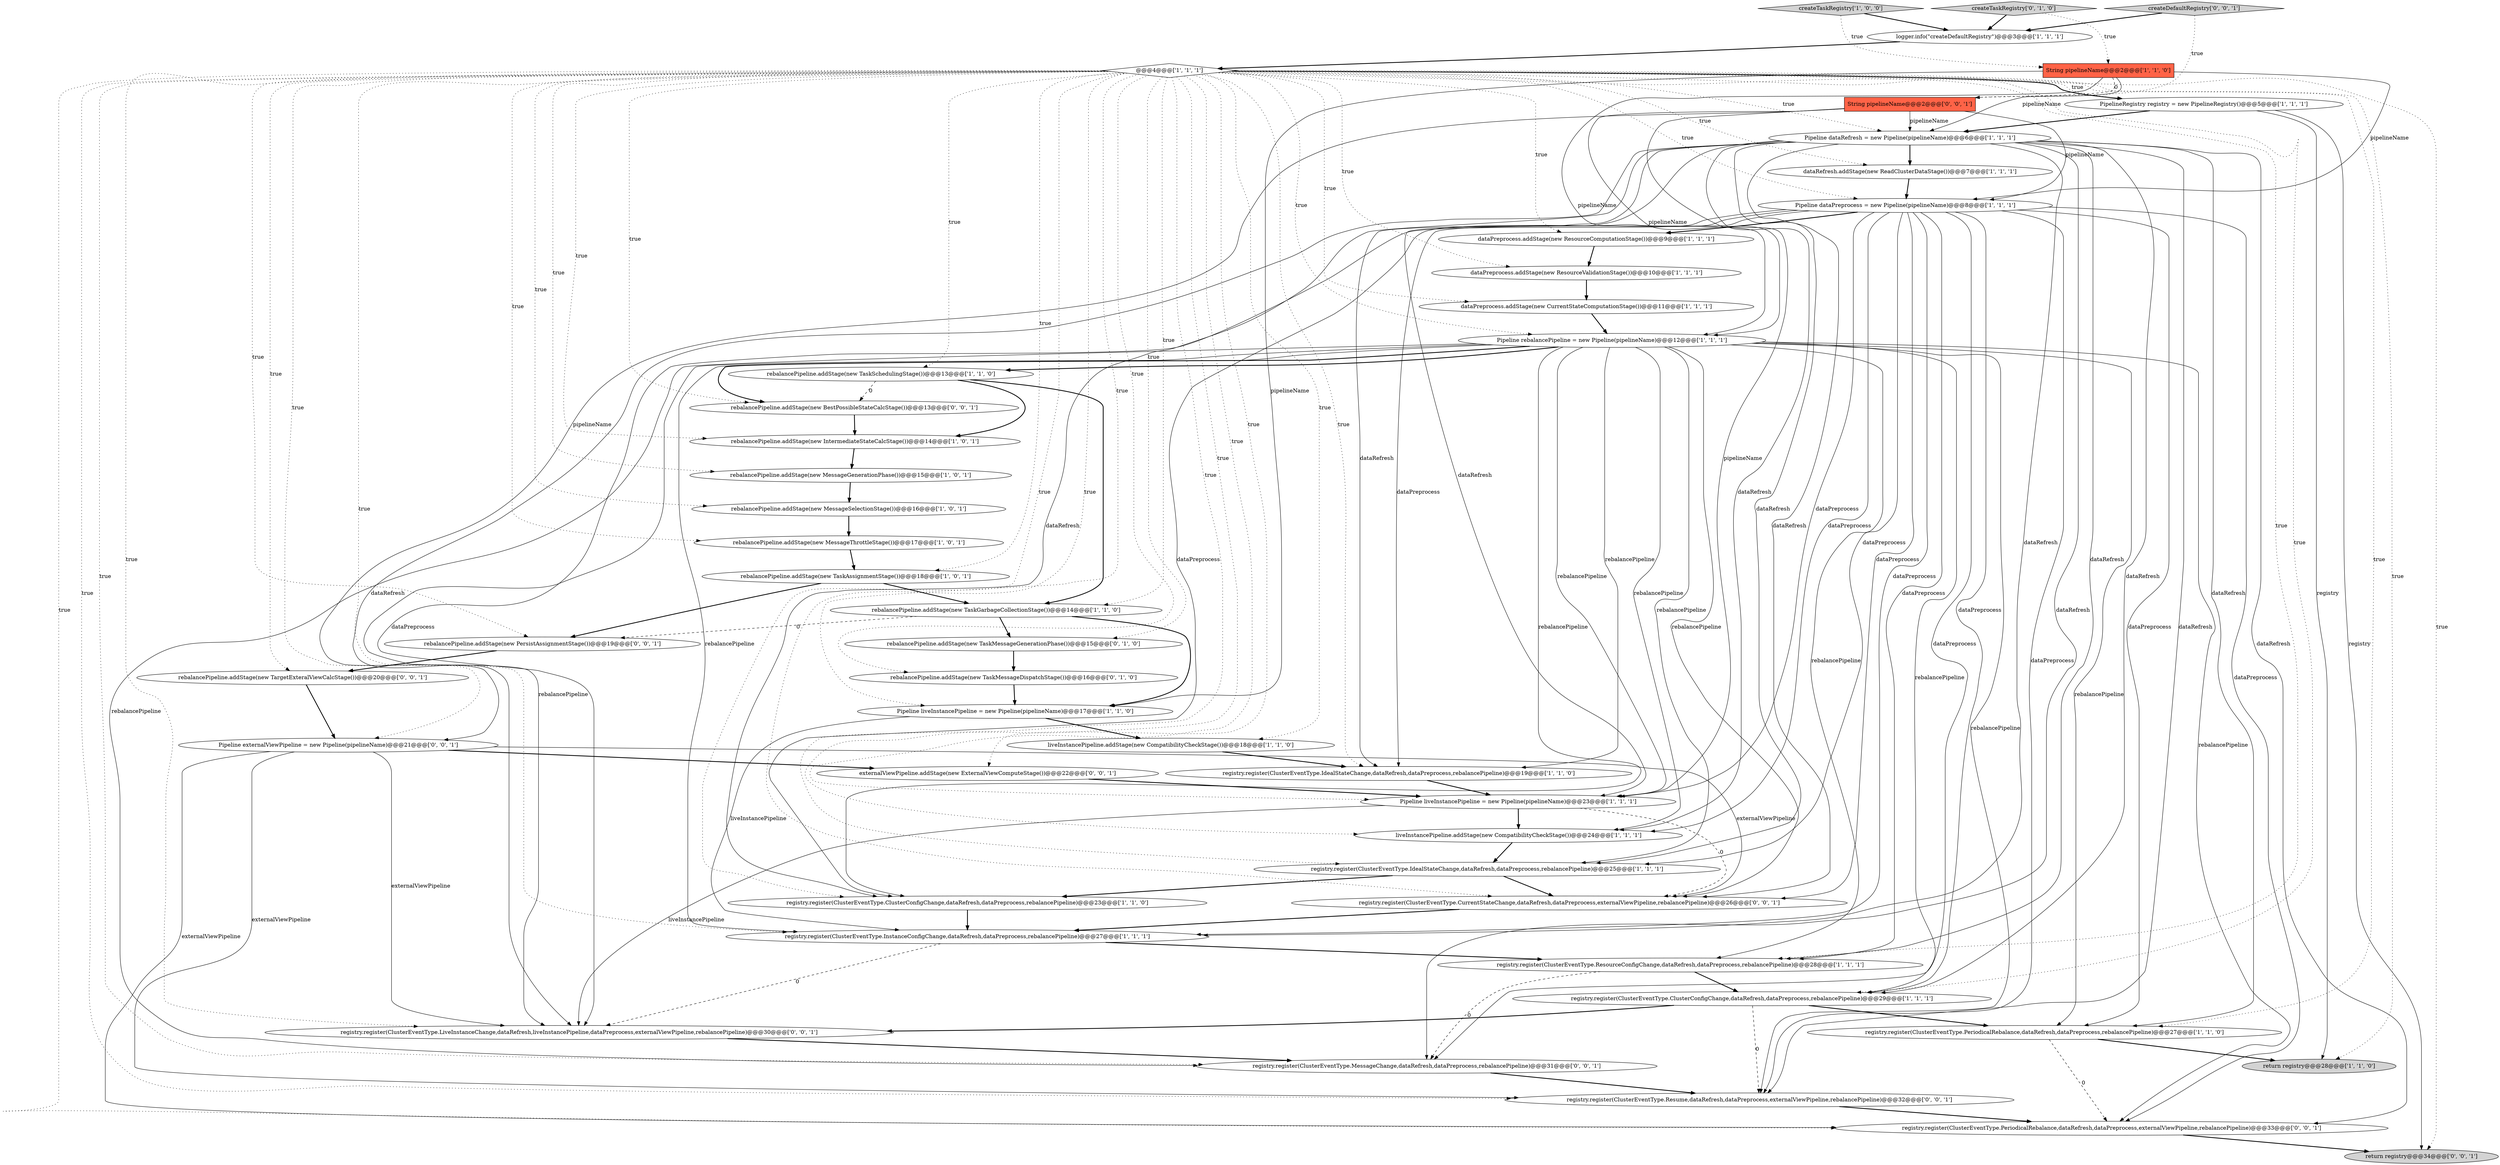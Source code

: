 digraph {
3 [style = filled, label = "rebalancePipeline.addStage(new TaskSchedulingStage())@@@13@@@['1', '1', '0']", fillcolor = white, shape = ellipse image = "AAA0AAABBB1BBB"];
7 [style = filled, label = "PipelineRegistry registry = new PipelineRegistry()@@@5@@@['1', '1', '1']", fillcolor = white, shape = ellipse image = "AAA0AAABBB1BBB"];
16 [style = filled, label = "return registry@@@28@@@['1', '1', '0']", fillcolor = lightgray, shape = ellipse image = "AAA0AAABBB1BBB"];
8 [style = filled, label = "rebalancePipeline.addStage(new MessageThrottleStage())@@@17@@@['1', '0', '1']", fillcolor = white, shape = ellipse image = "AAA0AAABBB1BBB"];
12 [style = filled, label = "Pipeline rebalancePipeline = new Pipeline(pipelineName)@@@12@@@['1', '1', '1']", fillcolor = white, shape = ellipse image = "AAA0AAABBB1BBB"];
20 [style = filled, label = "dataRefresh.addStage(new ReadClusterDataStage())@@@7@@@['1', '1', '1']", fillcolor = white, shape = ellipse image = "AAA0AAABBB1BBB"];
25 [style = filled, label = "createTaskRegistry['1', '0', '0']", fillcolor = lightgray, shape = diamond image = "AAA0AAABBB1BBB"];
23 [style = filled, label = "rebalancePipeline.addStage(new MessageGenerationPhase())@@@15@@@['1', '0', '1']", fillcolor = white, shape = ellipse image = "AAA0AAABBB1BBB"];
9 [style = filled, label = "liveInstancePipeline.addStage(new CompatibilityCheckStage())@@@24@@@['1', '1', '1']", fillcolor = white, shape = ellipse image = "AAA0AAABBB1BBB"];
6 [style = filled, label = "registry.register(ClusterEventType.ClusterConfigChange,dataRefresh,dataPreprocess,rebalancePipeline)@@@29@@@['1', '1', '1']", fillcolor = white, shape = ellipse image = "AAA0AAABBB1BBB"];
15 [style = filled, label = "rebalancePipeline.addStage(new IntermediateStateCalcStage())@@@14@@@['1', '0', '1']", fillcolor = white, shape = ellipse image = "AAA0AAABBB1BBB"];
43 [style = filled, label = "registry.register(ClusterEventType.LiveInstanceChange,dataRefresh,liveInstancePipeline,dataPreprocess,externalViewPipeline,rebalancePipeline)@@@30@@@['0', '0', '1']", fillcolor = white, shape = ellipse image = "AAA0AAABBB3BBB"];
18 [style = filled, label = "registry.register(ClusterEventType.InstanceConfigChange,dataRefresh,dataPreprocess,rebalancePipeline)@@@27@@@['1', '1', '1']", fillcolor = white, shape = ellipse image = "AAA0AAABBB1BBB"];
0 [style = filled, label = "dataPreprocess.addStage(new ResourceComputationStage())@@@9@@@['1', '1', '1']", fillcolor = white, shape = ellipse image = "AAA0AAABBB1BBB"];
5 [style = filled, label = "Pipeline liveInstancePipeline = new Pipeline(pipelineName)@@@17@@@['1', '1', '0']", fillcolor = white, shape = ellipse image = "AAA0AAABBB1BBB"];
10 [style = filled, label = "rebalancePipeline.addStage(new TaskAssignmentStage())@@@18@@@['1', '0', '1']", fillcolor = white, shape = ellipse image = "AAA0AAABBB1BBB"];
24 [style = filled, label = "Pipeline dataPreprocess = new Pipeline(pipelineName)@@@8@@@['1', '1', '1']", fillcolor = white, shape = ellipse image = "AAA0AAABBB1BBB"];
33 [style = filled, label = "createTaskRegistry['0', '1', '0']", fillcolor = lightgray, shape = diamond image = "AAA0AAABBB2BBB"];
34 [style = filled, label = "rebalancePipeline.addStage(new BestPossibleStateCalcStage())@@@13@@@['0', '0', '1']", fillcolor = white, shape = ellipse image = "AAA0AAABBB3BBB"];
40 [style = filled, label = "Pipeline externalViewPipeline = new Pipeline(pipelineName)@@@21@@@['0', '0', '1']", fillcolor = white, shape = ellipse image = "AAA0AAABBB3BBB"];
13 [style = filled, label = "Pipeline liveInstancePipeline = new Pipeline(pipelineName)@@@23@@@['1', '1', '1']", fillcolor = white, shape = ellipse image = "AAA0AAABBB1BBB"];
21 [style = filled, label = "dataPreprocess.addStage(new CurrentStateComputationStage())@@@11@@@['1', '1', '1']", fillcolor = white, shape = ellipse image = "AAA0AAABBB1BBB"];
45 [style = filled, label = "registry.register(ClusterEventType.PeriodicalRebalance,dataRefresh,dataPreprocess,externalViewPipeline,rebalancePipeline)@@@33@@@['0', '0', '1']", fillcolor = white, shape = ellipse image = "AAA0AAABBB3BBB"];
39 [style = filled, label = "rebalancePipeline.addStage(new PersistAssignmentStage())@@@19@@@['0', '0', '1']", fillcolor = white, shape = ellipse image = "AAA0AAABBB3BBB"];
36 [style = filled, label = "registry.register(ClusterEventType.MessageChange,dataRefresh,dataPreprocess,rebalancePipeline)@@@31@@@['0', '0', '1']", fillcolor = white, shape = ellipse image = "AAA0AAABBB3BBB"];
44 [style = filled, label = "registry.register(ClusterEventType.CurrentStateChange,dataRefresh,dataPreprocess,externalViewPipeline,rebalancePipeline)@@@26@@@['0', '0', '1']", fillcolor = white, shape = ellipse image = "AAA0AAABBB3BBB"];
14 [style = filled, label = "dataPreprocess.addStage(new ResourceValidationStage())@@@10@@@['1', '1', '1']", fillcolor = white, shape = ellipse image = "AAA0AAABBB1BBB"];
1 [style = filled, label = "rebalancePipeline.addStage(new TaskGarbageCollectionStage())@@@14@@@['1', '1', '0']", fillcolor = white, shape = ellipse image = "AAA0AAABBB1BBB"];
42 [style = filled, label = "registry.register(ClusterEventType.Resume,dataRefresh,dataPreprocess,externalViewPipeline,rebalancePipeline)@@@32@@@['0', '0', '1']", fillcolor = white, shape = ellipse image = "AAA0AAABBB3BBB"];
2 [style = filled, label = "registry.register(ClusterEventType.ClusterConfigChange,dataRefresh,dataPreprocess,rebalancePipeline)@@@23@@@['1', '1', '0']", fillcolor = white, shape = ellipse image = "AAA0AAABBB1BBB"];
4 [style = filled, label = "Pipeline dataRefresh = new Pipeline(pipelineName)@@@6@@@['1', '1', '1']", fillcolor = white, shape = ellipse image = "AAA0AAABBB1BBB"];
19 [style = filled, label = "registry.register(ClusterEventType.PeriodicalRebalance,dataRefresh,dataPreprocess,rebalancePipeline)@@@27@@@['1', '1', '0']", fillcolor = white, shape = ellipse image = "AAA0AAABBB1BBB"];
46 [style = filled, label = "externalViewPipeline.addStage(new ExternalViewComputeStage())@@@22@@@['0', '0', '1']", fillcolor = white, shape = ellipse image = "AAA0AAABBB3BBB"];
17 [style = filled, label = "rebalancePipeline.addStage(new MessageSelectionStage())@@@16@@@['1', '0', '1']", fillcolor = white, shape = ellipse image = "AAA0AAABBB1BBB"];
26 [style = filled, label = "@@@4@@@['1', '1', '1']", fillcolor = white, shape = diamond image = "AAA0AAABBB1BBB"];
37 [style = filled, label = "createDefaultRegistry['0', '0', '1']", fillcolor = lightgray, shape = diamond image = "AAA0AAABBB3BBB"];
41 [style = filled, label = "rebalancePipeline.addStage(new TargetExteralViewCalcStage())@@@20@@@['0', '0', '1']", fillcolor = white, shape = ellipse image = "AAA0AAABBB3BBB"];
27 [style = filled, label = "logger.info(\"createDefaultRegistry\")@@@3@@@['1', '1', '1']", fillcolor = white, shape = ellipse image = "AAA0AAABBB1BBB"];
30 [style = filled, label = "liveInstancePipeline.addStage(new CompatibilityCheckStage())@@@18@@@['1', '1', '0']", fillcolor = white, shape = ellipse image = "AAA0AAABBB1BBB"];
35 [style = filled, label = "return registry@@@34@@@['0', '0', '1']", fillcolor = lightgray, shape = ellipse image = "AAA0AAABBB3BBB"];
38 [style = filled, label = "String pipelineName@@@2@@@['0', '0', '1']", fillcolor = tomato, shape = box image = "AAA0AAABBB3BBB"];
31 [style = filled, label = "rebalancePipeline.addStage(new TaskMessageDispatchStage())@@@16@@@['0', '1', '0']", fillcolor = white, shape = ellipse image = "AAA1AAABBB2BBB"];
29 [style = filled, label = "registry.register(ClusterEventType.ResourceConfigChange,dataRefresh,dataPreprocess,rebalancePipeline)@@@28@@@['1', '1', '1']", fillcolor = white, shape = ellipse image = "AAA0AAABBB1BBB"];
32 [style = filled, label = "rebalancePipeline.addStage(new TaskMessageGenerationPhase())@@@15@@@['0', '1', '0']", fillcolor = white, shape = ellipse image = "AAA1AAABBB2BBB"];
28 [style = filled, label = "registry.register(ClusterEventType.IdealStateChange,dataRefresh,dataPreprocess,rebalancePipeline)@@@19@@@['1', '1', '0']", fillcolor = white, shape = ellipse image = "AAA0AAABBB1BBB"];
22 [style = filled, label = "String pipelineName@@@2@@@['1', '1', '0']", fillcolor = tomato, shape = box image = "AAA0AAABBB1BBB"];
11 [style = filled, label = "registry.register(ClusterEventType.IdealStateChange,dataRefresh,dataPreprocess,rebalancePipeline)@@@25@@@['1', '1', '1']", fillcolor = white, shape = ellipse image = "AAA0AAABBB1BBB"];
26->15 [style = dotted, label="true"];
28->13 [style = bold, label=""];
22->12 [style = solid, label="pipelineName"];
24->29 [style = solid, label="dataPreprocess"];
38->4 [style = solid, label="pipelineName"];
36->42 [style = bold, label=""];
38->24 [style = solid, label="pipelineName"];
22->4 [style = solid, label="pipelineName"];
4->45 [style = solid, label="dataRefresh"];
10->39 [style = bold, label=""];
6->43 [style = bold, label=""];
33->22 [style = dotted, label="true"];
40->42 [style = solid, label="externalViewPipeline"];
22->24 [style = solid, label="pipelineName"];
24->45 [style = solid, label="dataPreprocess"];
26->7 [style = dotted, label="true"];
19->45 [style = dashed, label="0"];
6->19 [style = bold, label=""];
25->22 [style = dotted, label="true"];
12->42 [style = solid, label="rebalancePipeline"];
12->18 [style = solid, label="rebalancePipeline"];
38->40 [style = solid, label="pipelineName"];
12->43 [style = solid, label="rebalancePipeline"];
3->1 [style = bold, label=""];
12->2 [style = solid, label="rebalancePipeline"];
39->41 [style = bold, label=""];
26->23 [style = dotted, label="true"];
12->6 [style = solid, label="rebalancePipeline"];
26->10 [style = dotted, label="true"];
26->16 [style = dotted, label="true"];
26->39 [style = dotted, label="true"];
11->44 [style = bold, label=""];
29->6 [style = bold, label=""];
26->14 [style = dotted, label="true"];
22->5 [style = solid, label="pipelineName"];
26->4 [style = dotted, label="true"];
17->8 [style = bold, label=""];
26->42 [style = dotted, label="true"];
4->2 [style = solid, label="dataRefresh"];
24->19 [style = solid, label="dataPreprocess"];
12->9 [style = solid, label="rebalancePipeline"];
26->19 [style = dotted, label="true"];
13->9 [style = bold, label=""];
26->6 [style = dotted, label="true"];
1->5 [style = bold, label=""];
33->27 [style = bold, label=""];
26->9 [style = dotted, label="true"];
41->40 [style = bold, label=""];
34->15 [style = bold, label=""];
24->11 [style = solid, label="dataPreprocess"];
44->18 [style = bold, label=""];
12->19 [style = solid, label="rebalancePipeline"];
12->45 [style = solid, label="rebalancePipeline"];
26->21 [style = dotted, label="true"];
24->42 [style = solid, label="dataPreprocess"];
26->34 [style = dotted, label="true"];
24->43 [style = solid, label="dataPreprocess"];
14->21 [style = bold, label=""];
15->23 [style = bold, label=""];
4->11 [style = solid, label="dataRefresh"];
26->0 [style = dotted, label="true"];
24->13 [style = solid, label="dataPreprocess"];
13->43 [style = solid, label="liveInstancePipeline"];
12->34 [style = bold, label=""];
24->0 [style = bold, label=""];
4->36 [style = solid, label="dataRefresh"];
26->45 [style = dotted, label="true"];
4->42 [style = solid, label="dataRefresh"];
4->44 [style = solid, label="dataRefresh"];
4->28 [style = solid, label="dataRefresh"];
26->40 [style = dotted, label="true"];
40->45 [style = solid, label="externalViewPipeline"];
12->36 [style = solid, label="rebalancePipeline"];
26->44 [style = dotted, label="true"];
26->5 [style = dotted, label="true"];
27->26 [style = bold, label=""];
31->5 [style = bold, label=""];
6->42 [style = dashed, label="0"];
1->39 [style = dashed, label="0"];
30->28 [style = bold, label=""];
4->29 [style = solid, label="dataRefresh"];
40->44 [style = solid, label="externalViewPipeline"];
24->18 [style = solid, label="dataPreprocess"];
4->18 [style = solid, label="dataRefresh"];
26->12 [style = dotted, label="true"];
0->14 [style = bold, label=""];
25->27 [style = bold, label=""];
26->11 [style = dotted, label="true"];
12->11 [style = solid, label="rebalancePipeline"];
8->10 [style = bold, label=""];
18->29 [style = bold, label=""];
26->17 [style = dotted, label="true"];
1->32 [style = bold, label=""];
5->18 [style = solid, label="liveInstancePipeline"];
24->2 [style = solid, label="dataPreprocess"];
26->46 [style = dotted, label="true"];
24->9 [style = solid, label="dataPreprocess"];
26->13 [style = dotted, label="true"];
26->43 [style = dotted, label="true"];
26->3 [style = dotted, label="true"];
26->30 [style = dotted, label="true"];
24->28 [style = solid, label="dataPreprocess"];
11->2 [style = bold, label=""];
38->13 [style = solid, label="pipelineName"];
19->16 [style = bold, label=""];
10->1 [style = bold, label=""];
40->46 [style = bold, label=""];
37->38 [style = dotted, label="true"];
26->24 [style = dotted, label="true"];
26->2 [style = dotted, label="true"];
12->3 [style = bold, label=""];
4->6 [style = solid, label="dataRefresh"];
13->44 [style = dashed, label="0"];
24->6 [style = solid, label="dataPreprocess"];
20->24 [style = bold, label=""];
43->36 [style = bold, label=""];
45->35 [style = bold, label=""];
26->32 [style = dotted, label="true"];
4->9 [style = solid, label="dataRefresh"];
24->36 [style = solid, label="dataPreprocess"];
4->43 [style = solid, label="dataRefresh"];
23->17 [style = bold, label=""];
26->36 [style = dotted, label="true"];
18->43 [style = dashed, label="0"];
26->29 [style = dotted, label="true"];
42->45 [style = bold, label=""];
46->13 [style = bold, label=""];
9->11 [style = bold, label=""];
26->28 [style = dotted, label="true"];
4->19 [style = solid, label="dataRefresh"];
38->12 [style = solid, label="pipelineName"];
37->27 [style = bold, label=""];
26->8 [style = dotted, label="true"];
22->38 [style = dashed, label="0"];
29->36 [style = dashed, label="0"];
12->44 [style = solid, label="rebalancePipeline"];
40->43 [style = solid, label="externalViewPipeline"];
7->35 [style = solid, label="registry"];
26->18 [style = dotted, label="true"];
4->20 [style = bold, label=""];
26->1 [style = dotted, label="true"];
12->13 [style = solid, label="rebalancePipeline"];
21->12 [style = bold, label=""];
24->44 [style = solid, label="dataPreprocess"];
2->18 [style = bold, label=""];
5->30 [style = bold, label=""];
7->4 [style = bold, label=""];
32->31 [style = bold, label=""];
7->16 [style = solid, label="registry"];
12->28 [style = solid, label="rebalancePipeline"];
3->15 [style = bold, label=""];
26->7 [style = bold, label=""];
3->34 [style = dashed, label="0"];
26->20 [style = dotted, label="true"];
12->29 [style = solid, label="rebalancePipeline"];
26->35 [style = dotted, label="true"];
4->13 [style = solid, label="dataRefresh"];
26->31 [style = dotted, label="true"];
26->41 [style = dotted, label="true"];
}
